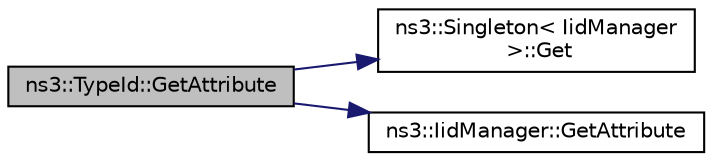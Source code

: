 digraph "ns3::TypeId::GetAttribute"
{
 // LATEX_PDF_SIZE
  edge [fontname="Helvetica",fontsize="10",labelfontname="Helvetica",labelfontsize="10"];
  node [fontname="Helvetica",fontsize="10",shape=record];
  rankdir="LR";
  Node1 [label="ns3::TypeId::GetAttribute",height=0.2,width=0.4,color="black", fillcolor="grey75", style="filled", fontcolor="black",tooltip="Get Attribute information by index."];
  Node1 -> Node2 [color="midnightblue",fontsize="10",style="solid",fontname="Helvetica"];
  Node2 [label="ns3::Singleton\< IidManager\l \>::Get",height=0.2,width=0.4,color="black", fillcolor="white", style="filled",URL="$classns3_1_1_singleton.html#a80a2cd3c25a27ea72add7a9f7a141ffa",tooltip="Get a pointer to the singleton instance."];
  Node1 -> Node3 [color="midnightblue",fontsize="10",style="solid",fontname="Helvetica"];
  Node3 [label="ns3::IidManager::GetAttribute",height=0.2,width=0.4,color="black", fillcolor="white", style="filled",URL="$classns3_1_1_iid_manager.html#a85f37eb6bcce6a93717fe05504e92692",tooltip="Get Attribute information by index."];
}
